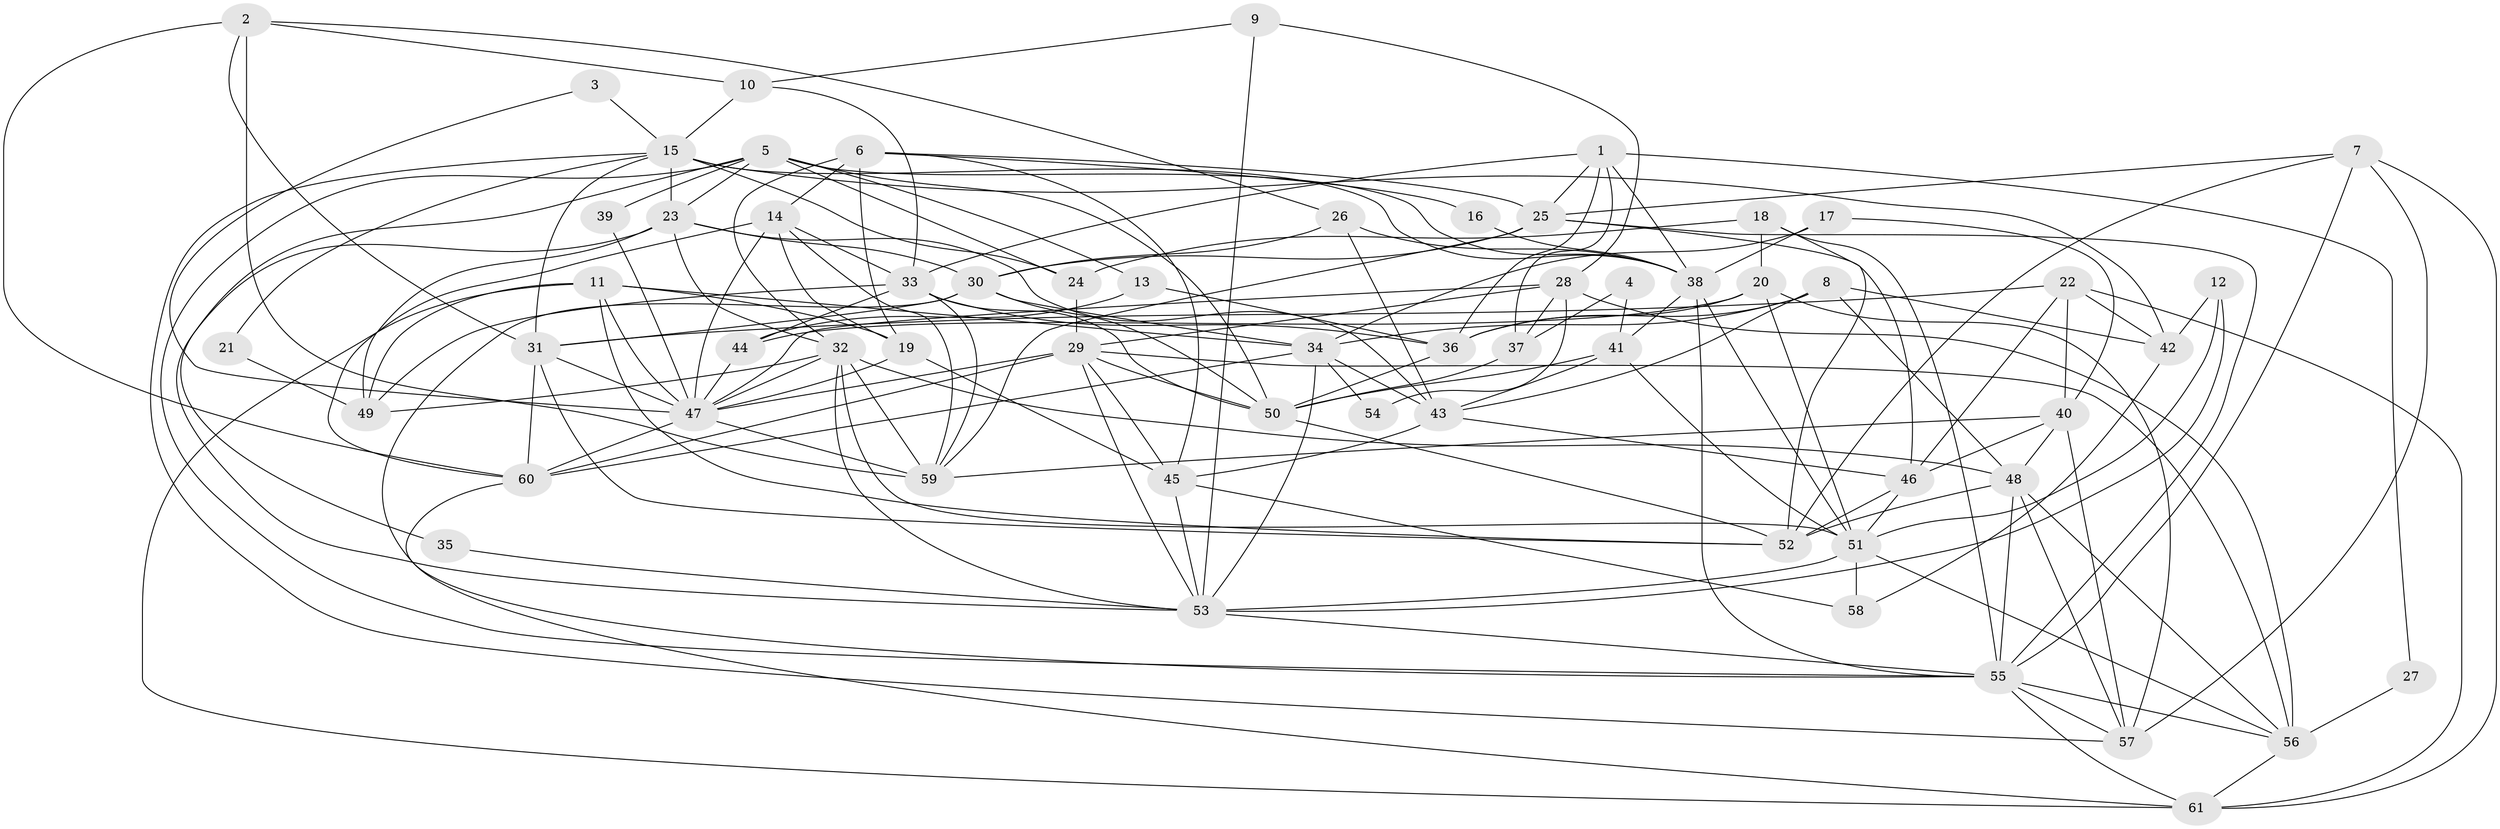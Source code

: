 // original degree distribution, {7: 0.03278688524590164, 3: 0.22950819672131148, 6: 0.10655737704918032, 4: 0.29508196721311475, 5: 0.18032786885245902, 8: 0.00819672131147541, 2: 0.14754098360655737}
// Generated by graph-tools (version 1.1) at 2025/50/03/09/25 03:50:10]
// undirected, 61 vertices, 172 edges
graph export_dot {
graph [start="1"]
  node [color=gray90,style=filled];
  1;
  2;
  3;
  4;
  5;
  6;
  7;
  8;
  9;
  10;
  11;
  12;
  13;
  14;
  15;
  16;
  17;
  18;
  19;
  20;
  21;
  22;
  23;
  24;
  25;
  26;
  27;
  28;
  29;
  30;
  31;
  32;
  33;
  34;
  35;
  36;
  37;
  38;
  39;
  40;
  41;
  42;
  43;
  44;
  45;
  46;
  47;
  48;
  49;
  50;
  51;
  52;
  53;
  54;
  55;
  56;
  57;
  58;
  59;
  60;
  61;
  1 -- 25 [weight=1.0];
  1 -- 27 [weight=1.0];
  1 -- 33 [weight=1.0];
  1 -- 36 [weight=1.0];
  1 -- 37 [weight=1.0];
  1 -- 38 [weight=1.0];
  2 -- 10 [weight=1.0];
  2 -- 26 [weight=1.0];
  2 -- 31 [weight=1.0];
  2 -- 59 [weight=1.0];
  2 -- 60 [weight=1.0];
  3 -- 15 [weight=1.0];
  3 -- 47 [weight=1.0];
  4 -- 37 [weight=1.0];
  4 -- 41 [weight=1.0];
  5 -- 13 [weight=1.0];
  5 -- 23 [weight=1.0];
  5 -- 24 [weight=1.0];
  5 -- 35 [weight=1.0];
  5 -- 38 [weight=1.0];
  5 -- 39 [weight=1.0];
  5 -- 50 [weight=1.0];
  5 -- 55 [weight=1.0];
  6 -- 14 [weight=1.0];
  6 -- 16 [weight=1.0];
  6 -- 19 [weight=1.0];
  6 -- 25 [weight=1.0];
  6 -- 32 [weight=2.0];
  6 -- 45 [weight=1.0];
  7 -- 25 [weight=1.0];
  7 -- 52 [weight=1.0];
  7 -- 55 [weight=1.0];
  7 -- 57 [weight=1.0];
  7 -- 61 [weight=1.0];
  8 -- 34 [weight=1.0];
  8 -- 36 [weight=1.0];
  8 -- 42 [weight=1.0];
  8 -- 43 [weight=1.0];
  8 -- 48 [weight=1.0];
  9 -- 10 [weight=1.0];
  9 -- 28 [weight=1.0];
  9 -- 53 [weight=1.0];
  10 -- 15 [weight=1.0];
  10 -- 33 [weight=1.0];
  11 -- 19 [weight=1.0];
  11 -- 34 [weight=1.0];
  11 -- 47 [weight=1.0];
  11 -- 49 [weight=1.0];
  11 -- 52 [weight=1.0];
  11 -- 61 [weight=1.0];
  12 -- 42 [weight=1.0];
  12 -- 51 [weight=1.0];
  12 -- 53 [weight=1.0];
  13 -- 36 [weight=1.0];
  13 -- 44 [weight=1.0];
  14 -- 19 [weight=1.0];
  14 -- 33 [weight=1.0];
  14 -- 47 [weight=1.0];
  14 -- 59 [weight=1.0];
  14 -- 60 [weight=1.0];
  15 -- 21 [weight=1.0];
  15 -- 23 [weight=1.0];
  15 -- 24 [weight=1.0];
  15 -- 31 [weight=1.0];
  15 -- 38 [weight=1.0];
  15 -- 42 [weight=1.0];
  15 -- 57 [weight=1.0];
  16 -- 38 [weight=1.0];
  17 -- 34 [weight=1.0];
  17 -- 38 [weight=1.0];
  17 -- 40 [weight=1.0];
  18 -- 20 [weight=1.0];
  18 -- 24 [weight=1.0];
  18 -- 52 [weight=1.0];
  18 -- 55 [weight=1.0];
  19 -- 45 [weight=1.0];
  19 -- 47 [weight=1.0];
  20 -- 36 [weight=1.0];
  20 -- 44 [weight=1.0];
  20 -- 51 [weight=1.0];
  20 -- 57 [weight=1.0];
  21 -- 49 [weight=1.0];
  22 -- 31 [weight=1.0];
  22 -- 40 [weight=1.0];
  22 -- 42 [weight=1.0];
  22 -- 46 [weight=1.0];
  22 -- 61 [weight=1.0];
  23 -- 30 [weight=1.0];
  23 -- 32 [weight=1.0];
  23 -- 43 [weight=1.0];
  23 -- 49 [weight=1.0];
  23 -- 53 [weight=1.0];
  24 -- 29 [weight=1.0];
  25 -- 30 [weight=1.0];
  25 -- 46 [weight=1.0];
  25 -- 55 [weight=1.0];
  25 -- 59 [weight=1.0];
  26 -- 30 [weight=1.0];
  26 -- 38 [weight=1.0];
  26 -- 43 [weight=1.0];
  27 -- 56 [weight=1.0];
  28 -- 29 [weight=1.0];
  28 -- 37 [weight=1.0];
  28 -- 47 [weight=1.0];
  28 -- 54 [weight=1.0];
  28 -- 56 [weight=1.0];
  29 -- 45 [weight=1.0];
  29 -- 47 [weight=1.0];
  29 -- 50 [weight=2.0];
  29 -- 53 [weight=1.0];
  29 -- 56 [weight=1.0];
  29 -- 60 [weight=1.0];
  30 -- 31 [weight=1.0];
  30 -- 34 [weight=1.0];
  30 -- 50 [weight=1.0];
  30 -- 55 [weight=1.0];
  31 -- 47 [weight=1.0];
  31 -- 52 [weight=1.0];
  31 -- 60 [weight=1.0];
  32 -- 47 [weight=1.0];
  32 -- 48 [weight=3.0];
  32 -- 49 [weight=1.0];
  32 -- 51 [weight=1.0];
  32 -- 53 [weight=1.0];
  32 -- 59 [weight=1.0];
  33 -- 36 [weight=1.0];
  33 -- 44 [weight=1.0];
  33 -- 49 [weight=1.0];
  33 -- 50 [weight=1.0];
  33 -- 59 [weight=1.0];
  34 -- 43 [weight=1.0];
  34 -- 53 [weight=1.0];
  34 -- 54 [weight=1.0];
  34 -- 60 [weight=1.0];
  35 -- 53 [weight=1.0];
  36 -- 50 [weight=1.0];
  37 -- 50 [weight=1.0];
  38 -- 41 [weight=1.0];
  38 -- 51 [weight=1.0];
  38 -- 55 [weight=1.0];
  39 -- 47 [weight=1.0];
  40 -- 46 [weight=1.0];
  40 -- 48 [weight=1.0];
  40 -- 57 [weight=1.0];
  40 -- 59 [weight=1.0];
  41 -- 43 [weight=1.0];
  41 -- 50 [weight=1.0];
  41 -- 51 [weight=1.0];
  42 -- 58 [weight=1.0];
  43 -- 45 [weight=1.0];
  43 -- 46 [weight=1.0];
  44 -- 47 [weight=1.0];
  45 -- 53 [weight=1.0];
  45 -- 58 [weight=1.0];
  46 -- 51 [weight=1.0];
  46 -- 52 [weight=1.0];
  47 -- 59 [weight=1.0];
  47 -- 60 [weight=1.0];
  48 -- 52 [weight=1.0];
  48 -- 55 [weight=2.0];
  48 -- 56 [weight=1.0];
  48 -- 57 [weight=1.0];
  50 -- 52 [weight=1.0];
  51 -- 53 [weight=1.0];
  51 -- 56 [weight=1.0];
  51 -- 58 [weight=1.0];
  53 -- 55 [weight=1.0];
  55 -- 56 [weight=1.0];
  55 -- 57 [weight=1.0];
  55 -- 61 [weight=1.0];
  56 -- 61 [weight=1.0];
  60 -- 61 [weight=1.0];
}
